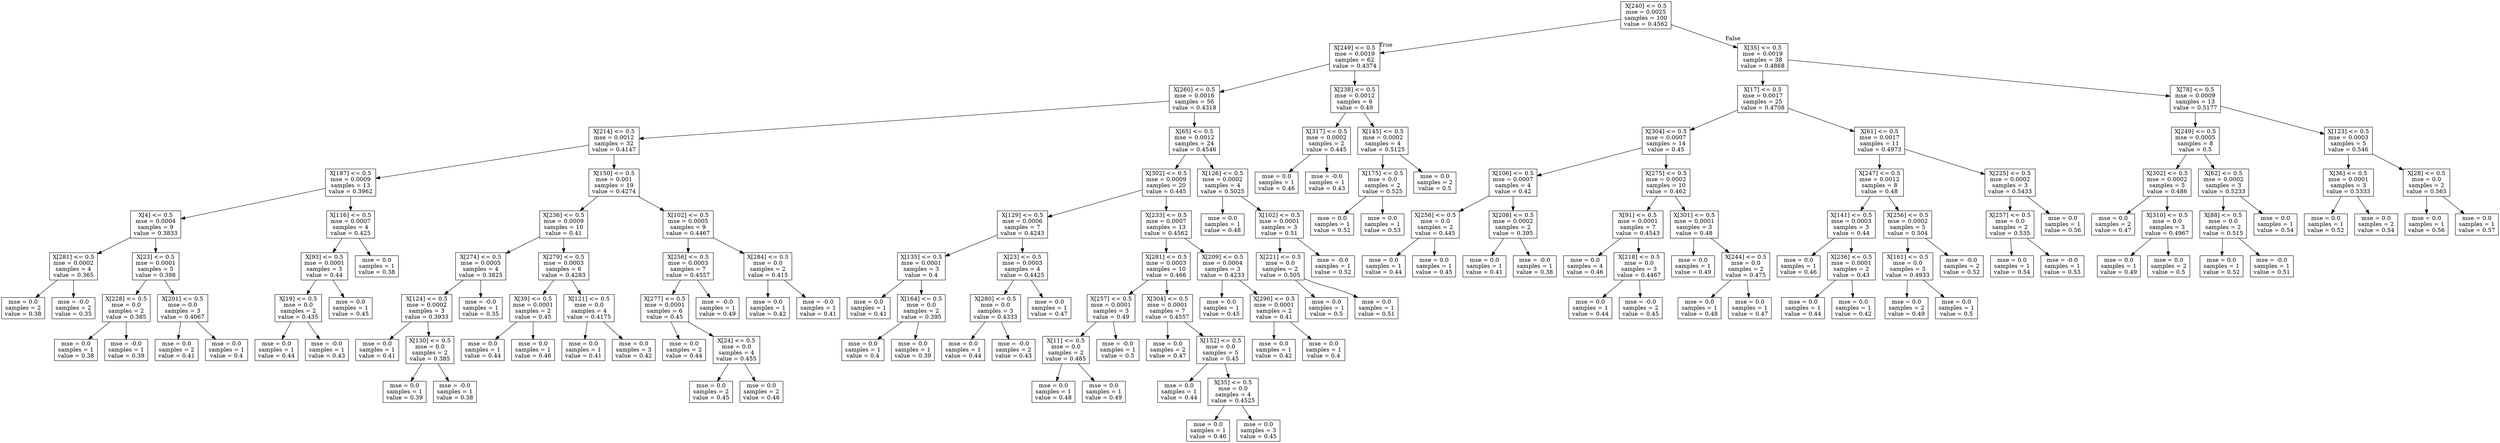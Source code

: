 digraph Tree {
node [shape=box] ;
0 [label="X[240] <= 0.5\nmse = 0.0025\nsamples = 100\nvalue = 0.4562"] ;
1 [label="X[249] <= 0.5\nmse = 0.0019\nsamples = 62\nvalue = 0.4374"] ;
0 -> 1 [labeldistance=2.5, labelangle=45, headlabel="True"] ;
2 [label="X[260] <= 0.5\nmse = 0.0016\nsamples = 56\nvalue = 0.4318"] ;
1 -> 2 ;
3 [label="X[214] <= 0.5\nmse = 0.0012\nsamples = 32\nvalue = 0.4147"] ;
2 -> 3 ;
4 [label="X[187] <= 0.5\nmse = 0.0009\nsamples = 13\nvalue = 0.3962"] ;
3 -> 4 ;
5 [label="X[4] <= 0.5\nmse = 0.0004\nsamples = 9\nvalue = 0.3833"] ;
4 -> 5 ;
6 [label="X[281] <= 0.5\nmse = 0.0002\nsamples = 4\nvalue = 0.365"] ;
5 -> 6 ;
7 [label="mse = 0.0\nsamples = 2\nvalue = 0.38"] ;
6 -> 7 ;
8 [label="mse = -0.0\nsamples = 2\nvalue = 0.35"] ;
6 -> 8 ;
9 [label="X[23] <= 0.5\nmse = 0.0001\nsamples = 5\nvalue = 0.398"] ;
5 -> 9 ;
10 [label="X[228] <= 0.5\nmse = 0.0\nsamples = 2\nvalue = 0.385"] ;
9 -> 10 ;
11 [label="mse = 0.0\nsamples = 1\nvalue = 0.38"] ;
10 -> 11 ;
12 [label="mse = -0.0\nsamples = 1\nvalue = 0.39"] ;
10 -> 12 ;
13 [label="X[201] <= 0.5\nmse = 0.0\nsamples = 3\nvalue = 0.4067"] ;
9 -> 13 ;
14 [label="mse = 0.0\nsamples = 2\nvalue = 0.41"] ;
13 -> 14 ;
15 [label="mse = 0.0\nsamples = 1\nvalue = 0.4"] ;
13 -> 15 ;
16 [label="X[116] <= 0.5\nmse = 0.0007\nsamples = 4\nvalue = 0.425"] ;
4 -> 16 ;
17 [label="X[93] <= 0.5\nmse = 0.0001\nsamples = 3\nvalue = 0.44"] ;
16 -> 17 ;
18 [label="X[19] <= 0.5\nmse = 0.0\nsamples = 2\nvalue = 0.435"] ;
17 -> 18 ;
19 [label="mse = 0.0\nsamples = 1\nvalue = 0.44"] ;
18 -> 19 ;
20 [label="mse = -0.0\nsamples = 1\nvalue = 0.43"] ;
18 -> 20 ;
21 [label="mse = 0.0\nsamples = 1\nvalue = 0.45"] ;
17 -> 21 ;
22 [label="mse = 0.0\nsamples = 1\nvalue = 0.38"] ;
16 -> 22 ;
23 [label="X[150] <= 0.5\nmse = 0.001\nsamples = 19\nvalue = 0.4274"] ;
3 -> 23 ;
24 [label="X[236] <= 0.5\nmse = 0.0009\nsamples = 10\nvalue = 0.41"] ;
23 -> 24 ;
25 [label="X[274] <= 0.5\nmse = 0.0005\nsamples = 4\nvalue = 0.3825"] ;
24 -> 25 ;
26 [label="X[124] <= 0.5\nmse = 0.0002\nsamples = 3\nvalue = 0.3933"] ;
25 -> 26 ;
27 [label="mse = 0.0\nsamples = 1\nvalue = 0.41"] ;
26 -> 27 ;
28 [label="X[130] <= 0.5\nmse = 0.0\nsamples = 2\nvalue = 0.385"] ;
26 -> 28 ;
29 [label="mse = 0.0\nsamples = 1\nvalue = 0.39"] ;
28 -> 29 ;
30 [label="mse = -0.0\nsamples = 1\nvalue = 0.38"] ;
28 -> 30 ;
31 [label="mse = -0.0\nsamples = 1\nvalue = 0.35"] ;
25 -> 31 ;
32 [label="X[279] <= 0.5\nmse = 0.0003\nsamples = 6\nvalue = 0.4283"] ;
24 -> 32 ;
33 [label="X[39] <= 0.5\nmse = 0.0001\nsamples = 2\nvalue = 0.45"] ;
32 -> 33 ;
34 [label="mse = 0.0\nsamples = 1\nvalue = 0.44"] ;
33 -> 34 ;
35 [label="mse = 0.0\nsamples = 1\nvalue = 0.46"] ;
33 -> 35 ;
36 [label="X[121] <= 0.5\nmse = 0.0\nsamples = 4\nvalue = 0.4175"] ;
32 -> 36 ;
37 [label="mse = 0.0\nsamples = 1\nvalue = 0.41"] ;
36 -> 37 ;
38 [label="mse = 0.0\nsamples = 3\nvalue = 0.42"] ;
36 -> 38 ;
39 [label="X[102] <= 0.5\nmse = 0.0005\nsamples = 9\nvalue = 0.4467"] ;
23 -> 39 ;
40 [label="X[256] <= 0.5\nmse = 0.0003\nsamples = 7\nvalue = 0.4557"] ;
39 -> 40 ;
41 [label="X[277] <= 0.5\nmse = 0.0001\nsamples = 6\nvalue = 0.45"] ;
40 -> 41 ;
42 [label="mse = 0.0\nsamples = 2\nvalue = 0.44"] ;
41 -> 42 ;
43 [label="X[24] <= 0.5\nmse = 0.0\nsamples = 4\nvalue = 0.455"] ;
41 -> 43 ;
44 [label="mse = 0.0\nsamples = 2\nvalue = 0.45"] ;
43 -> 44 ;
45 [label="mse = 0.0\nsamples = 2\nvalue = 0.46"] ;
43 -> 45 ;
46 [label="mse = -0.0\nsamples = 1\nvalue = 0.49"] ;
40 -> 46 ;
47 [label="X[284] <= 0.5\nmse = 0.0\nsamples = 2\nvalue = 0.415"] ;
39 -> 47 ;
48 [label="mse = 0.0\nsamples = 1\nvalue = 0.42"] ;
47 -> 48 ;
49 [label="mse = -0.0\nsamples = 1\nvalue = 0.41"] ;
47 -> 49 ;
50 [label="X[65] <= 0.5\nmse = 0.0012\nsamples = 24\nvalue = 0.4546"] ;
2 -> 50 ;
51 [label="X[302] <= 0.5\nmse = 0.0009\nsamples = 20\nvalue = 0.445"] ;
50 -> 51 ;
52 [label="X[129] <= 0.5\nmse = 0.0006\nsamples = 7\nvalue = 0.4243"] ;
51 -> 52 ;
53 [label="X[135] <= 0.5\nmse = 0.0001\nsamples = 3\nvalue = 0.4"] ;
52 -> 53 ;
54 [label="mse = 0.0\nsamples = 1\nvalue = 0.41"] ;
53 -> 54 ;
55 [label="X[164] <= 0.5\nmse = 0.0\nsamples = 2\nvalue = 0.395"] ;
53 -> 55 ;
56 [label="mse = 0.0\nsamples = 1\nvalue = 0.4"] ;
55 -> 56 ;
57 [label="mse = 0.0\nsamples = 1\nvalue = 0.39"] ;
55 -> 57 ;
58 [label="X[23] <= 0.5\nmse = 0.0003\nsamples = 4\nvalue = 0.4425"] ;
52 -> 58 ;
59 [label="X[280] <= 0.5\nmse = 0.0\nsamples = 3\nvalue = 0.4333"] ;
58 -> 59 ;
60 [label="mse = 0.0\nsamples = 1\nvalue = 0.44"] ;
59 -> 60 ;
61 [label="mse = -0.0\nsamples = 2\nvalue = 0.43"] ;
59 -> 61 ;
62 [label="mse = 0.0\nsamples = 1\nvalue = 0.47"] ;
58 -> 62 ;
63 [label="X[233] <= 0.5\nmse = 0.0007\nsamples = 13\nvalue = 0.4562"] ;
51 -> 63 ;
64 [label="X[281] <= 0.5\nmse = 0.0003\nsamples = 10\nvalue = 0.466"] ;
63 -> 64 ;
65 [label="X[257] <= 0.5\nmse = 0.0001\nsamples = 3\nvalue = 0.49"] ;
64 -> 65 ;
66 [label="X[11] <= 0.5\nmse = 0.0\nsamples = 2\nvalue = 0.485"] ;
65 -> 66 ;
67 [label="mse = 0.0\nsamples = 1\nvalue = 0.48"] ;
66 -> 67 ;
68 [label="mse = 0.0\nsamples = 1\nvalue = 0.49"] ;
66 -> 68 ;
69 [label="mse = -0.0\nsamples = 1\nvalue = 0.5"] ;
65 -> 69 ;
70 [label="X[304] <= 0.5\nmse = 0.0001\nsamples = 7\nvalue = 0.4557"] ;
64 -> 70 ;
71 [label="mse = 0.0\nsamples = 2\nvalue = 0.47"] ;
70 -> 71 ;
72 [label="X[152] <= 0.5\nmse = 0.0\nsamples = 5\nvalue = 0.45"] ;
70 -> 72 ;
73 [label="mse = 0.0\nsamples = 1\nvalue = 0.44"] ;
72 -> 73 ;
74 [label="X[35] <= 0.5\nmse = 0.0\nsamples = 4\nvalue = 0.4525"] ;
72 -> 74 ;
75 [label="mse = 0.0\nsamples = 1\nvalue = 0.46"] ;
74 -> 75 ;
76 [label="mse = 0.0\nsamples = 3\nvalue = 0.45"] ;
74 -> 76 ;
77 [label="X[209] <= 0.5\nmse = 0.0004\nsamples = 3\nvalue = 0.4233"] ;
63 -> 77 ;
78 [label="mse = 0.0\nsamples = 1\nvalue = 0.45"] ;
77 -> 78 ;
79 [label="X[290] <= 0.5\nmse = 0.0001\nsamples = 2\nvalue = 0.41"] ;
77 -> 79 ;
80 [label="mse = 0.0\nsamples = 1\nvalue = 0.42"] ;
79 -> 80 ;
81 [label="mse = 0.0\nsamples = 1\nvalue = 0.4"] ;
79 -> 81 ;
82 [label="X[126] <= 0.5\nmse = 0.0002\nsamples = 4\nvalue = 0.5025"] ;
50 -> 82 ;
83 [label="mse = 0.0\nsamples = 1\nvalue = 0.48"] ;
82 -> 83 ;
84 [label="X[102] <= 0.5\nmse = 0.0001\nsamples = 3\nvalue = 0.51"] ;
82 -> 84 ;
85 [label="X[221] <= 0.5\nmse = 0.0\nsamples = 2\nvalue = 0.505"] ;
84 -> 85 ;
86 [label="mse = 0.0\nsamples = 1\nvalue = 0.5"] ;
85 -> 86 ;
87 [label="mse = 0.0\nsamples = 1\nvalue = 0.51"] ;
85 -> 87 ;
88 [label="mse = -0.0\nsamples = 1\nvalue = 0.52"] ;
84 -> 88 ;
89 [label="X[238] <= 0.5\nmse = 0.0012\nsamples = 6\nvalue = 0.49"] ;
1 -> 89 ;
90 [label="X[317] <= 0.5\nmse = 0.0002\nsamples = 2\nvalue = 0.445"] ;
89 -> 90 ;
91 [label="mse = 0.0\nsamples = 1\nvalue = 0.46"] ;
90 -> 91 ;
92 [label="mse = -0.0\nsamples = 1\nvalue = 0.43"] ;
90 -> 92 ;
93 [label="X[145] <= 0.5\nmse = 0.0002\nsamples = 4\nvalue = 0.5125"] ;
89 -> 93 ;
94 [label="X[175] <= 0.5\nmse = 0.0\nsamples = 2\nvalue = 0.525"] ;
93 -> 94 ;
95 [label="mse = 0.0\nsamples = 1\nvalue = 0.52"] ;
94 -> 95 ;
96 [label="mse = 0.0\nsamples = 1\nvalue = 0.53"] ;
94 -> 96 ;
97 [label="mse = 0.0\nsamples = 2\nvalue = 0.5"] ;
93 -> 97 ;
98 [label="X[35] <= 0.5\nmse = 0.0019\nsamples = 38\nvalue = 0.4868"] ;
0 -> 98 [labeldistance=2.5, labelangle=-45, headlabel="False"] ;
99 [label="X[17] <= 0.5\nmse = 0.0017\nsamples = 25\nvalue = 0.4708"] ;
98 -> 99 ;
100 [label="X[304] <= 0.5\nmse = 0.0007\nsamples = 14\nvalue = 0.45"] ;
99 -> 100 ;
101 [label="X[106] <= 0.5\nmse = 0.0007\nsamples = 4\nvalue = 0.42"] ;
100 -> 101 ;
102 [label="X[256] <= 0.5\nmse = 0.0\nsamples = 2\nvalue = 0.445"] ;
101 -> 102 ;
103 [label="mse = 0.0\nsamples = 1\nvalue = 0.44"] ;
102 -> 103 ;
104 [label="mse = 0.0\nsamples = 1\nvalue = 0.45"] ;
102 -> 104 ;
105 [label="X[208] <= 0.5\nmse = 0.0002\nsamples = 2\nvalue = 0.395"] ;
101 -> 105 ;
106 [label="mse = 0.0\nsamples = 1\nvalue = 0.41"] ;
105 -> 106 ;
107 [label="mse = -0.0\nsamples = 1\nvalue = 0.38"] ;
105 -> 107 ;
108 [label="X[275] <= 0.5\nmse = 0.0002\nsamples = 10\nvalue = 0.462"] ;
100 -> 108 ;
109 [label="X[91] <= 0.5\nmse = 0.0001\nsamples = 7\nvalue = 0.4543"] ;
108 -> 109 ;
110 [label="mse = 0.0\nsamples = 4\nvalue = 0.46"] ;
109 -> 110 ;
111 [label="X[218] <= 0.5\nmse = 0.0\nsamples = 3\nvalue = 0.4467"] ;
109 -> 111 ;
112 [label="mse = 0.0\nsamples = 1\nvalue = 0.44"] ;
111 -> 112 ;
113 [label="mse = -0.0\nsamples = 2\nvalue = 0.45"] ;
111 -> 113 ;
114 [label="X[301] <= 0.5\nmse = 0.0001\nsamples = 3\nvalue = 0.48"] ;
108 -> 114 ;
115 [label="mse = 0.0\nsamples = 1\nvalue = 0.49"] ;
114 -> 115 ;
116 [label="X[244] <= 0.5\nmse = 0.0\nsamples = 2\nvalue = 0.475"] ;
114 -> 116 ;
117 [label="mse = 0.0\nsamples = 1\nvalue = 0.48"] ;
116 -> 117 ;
118 [label="mse = 0.0\nsamples = 1\nvalue = 0.47"] ;
116 -> 118 ;
119 [label="X[61] <= 0.5\nmse = 0.0017\nsamples = 11\nvalue = 0.4973"] ;
99 -> 119 ;
120 [label="X[247] <= 0.5\nmse = 0.0012\nsamples = 8\nvalue = 0.48"] ;
119 -> 120 ;
121 [label="X[141] <= 0.5\nmse = 0.0003\nsamples = 3\nvalue = 0.44"] ;
120 -> 121 ;
122 [label="mse = 0.0\nsamples = 1\nvalue = 0.46"] ;
121 -> 122 ;
123 [label="X[236] <= 0.5\nmse = 0.0001\nsamples = 2\nvalue = 0.43"] ;
121 -> 123 ;
124 [label="mse = 0.0\nsamples = 1\nvalue = 0.44"] ;
123 -> 124 ;
125 [label="mse = 0.0\nsamples = 1\nvalue = 0.42"] ;
123 -> 125 ;
126 [label="X[256] <= 0.5\nmse = 0.0002\nsamples = 5\nvalue = 0.504"] ;
120 -> 126 ;
127 [label="X[161] <= 0.5\nmse = 0.0\nsamples = 3\nvalue = 0.4933"] ;
126 -> 127 ;
128 [label="mse = 0.0\nsamples = 2\nvalue = 0.49"] ;
127 -> 128 ;
129 [label="mse = 0.0\nsamples = 1\nvalue = 0.5"] ;
127 -> 129 ;
130 [label="mse = -0.0\nsamples = 2\nvalue = 0.52"] ;
126 -> 130 ;
131 [label="X[225] <= 0.5\nmse = 0.0002\nsamples = 3\nvalue = 0.5433"] ;
119 -> 131 ;
132 [label="X[257] <= 0.5\nmse = 0.0\nsamples = 2\nvalue = 0.535"] ;
131 -> 132 ;
133 [label="mse = 0.0\nsamples = 1\nvalue = 0.54"] ;
132 -> 133 ;
134 [label="mse = -0.0\nsamples = 1\nvalue = 0.53"] ;
132 -> 134 ;
135 [label="mse = 0.0\nsamples = 1\nvalue = 0.56"] ;
131 -> 135 ;
136 [label="X[78] <= 0.5\nmse = 0.0009\nsamples = 13\nvalue = 0.5177"] ;
98 -> 136 ;
137 [label="X[249] <= 0.5\nmse = 0.0005\nsamples = 8\nvalue = 0.5"] ;
136 -> 137 ;
138 [label="X[302] <= 0.5\nmse = 0.0002\nsamples = 5\nvalue = 0.486"] ;
137 -> 138 ;
139 [label="mse = 0.0\nsamples = 2\nvalue = 0.47"] ;
138 -> 139 ;
140 [label="X[310] <= 0.5\nmse = 0.0\nsamples = 3\nvalue = 0.4967"] ;
138 -> 140 ;
141 [label="mse = 0.0\nsamples = 1\nvalue = 0.49"] ;
140 -> 141 ;
142 [label="mse = 0.0\nsamples = 2\nvalue = 0.5"] ;
140 -> 142 ;
143 [label="X[62] <= 0.5\nmse = 0.0002\nsamples = 3\nvalue = 0.5233"] ;
137 -> 143 ;
144 [label="X[88] <= 0.5\nmse = 0.0\nsamples = 2\nvalue = 0.515"] ;
143 -> 144 ;
145 [label="mse = 0.0\nsamples = 1\nvalue = 0.52"] ;
144 -> 145 ;
146 [label="mse = -0.0\nsamples = 1\nvalue = 0.51"] ;
144 -> 146 ;
147 [label="mse = 0.0\nsamples = 1\nvalue = 0.54"] ;
143 -> 147 ;
148 [label="X[123] <= 0.5\nmse = 0.0003\nsamples = 5\nvalue = 0.546"] ;
136 -> 148 ;
149 [label="X[36] <= 0.5\nmse = 0.0001\nsamples = 3\nvalue = 0.5333"] ;
148 -> 149 ;
150 [label="mse = 0.0\nsamples = 1\nvalue = 0.52"] ;
149 -> 150 ;
151 [label="mse = 0.0\nsamples = 2\nvalue = 0.54"] ;
149 -> 151 ;
152 [label="X[28] <= 0.5\nmse = 0.0\nsamples = 2\nvalue = 0.565"] ;
148 -> 152 ;
153 [label="mse = 0.0\nsamples = 1\nvalue = 0.56"] ;
152 -> 153 ;
154 [label="mse = 0.0\nsamples = 1\nvalue = 0.57"] ;
152 -> 154 ;
}